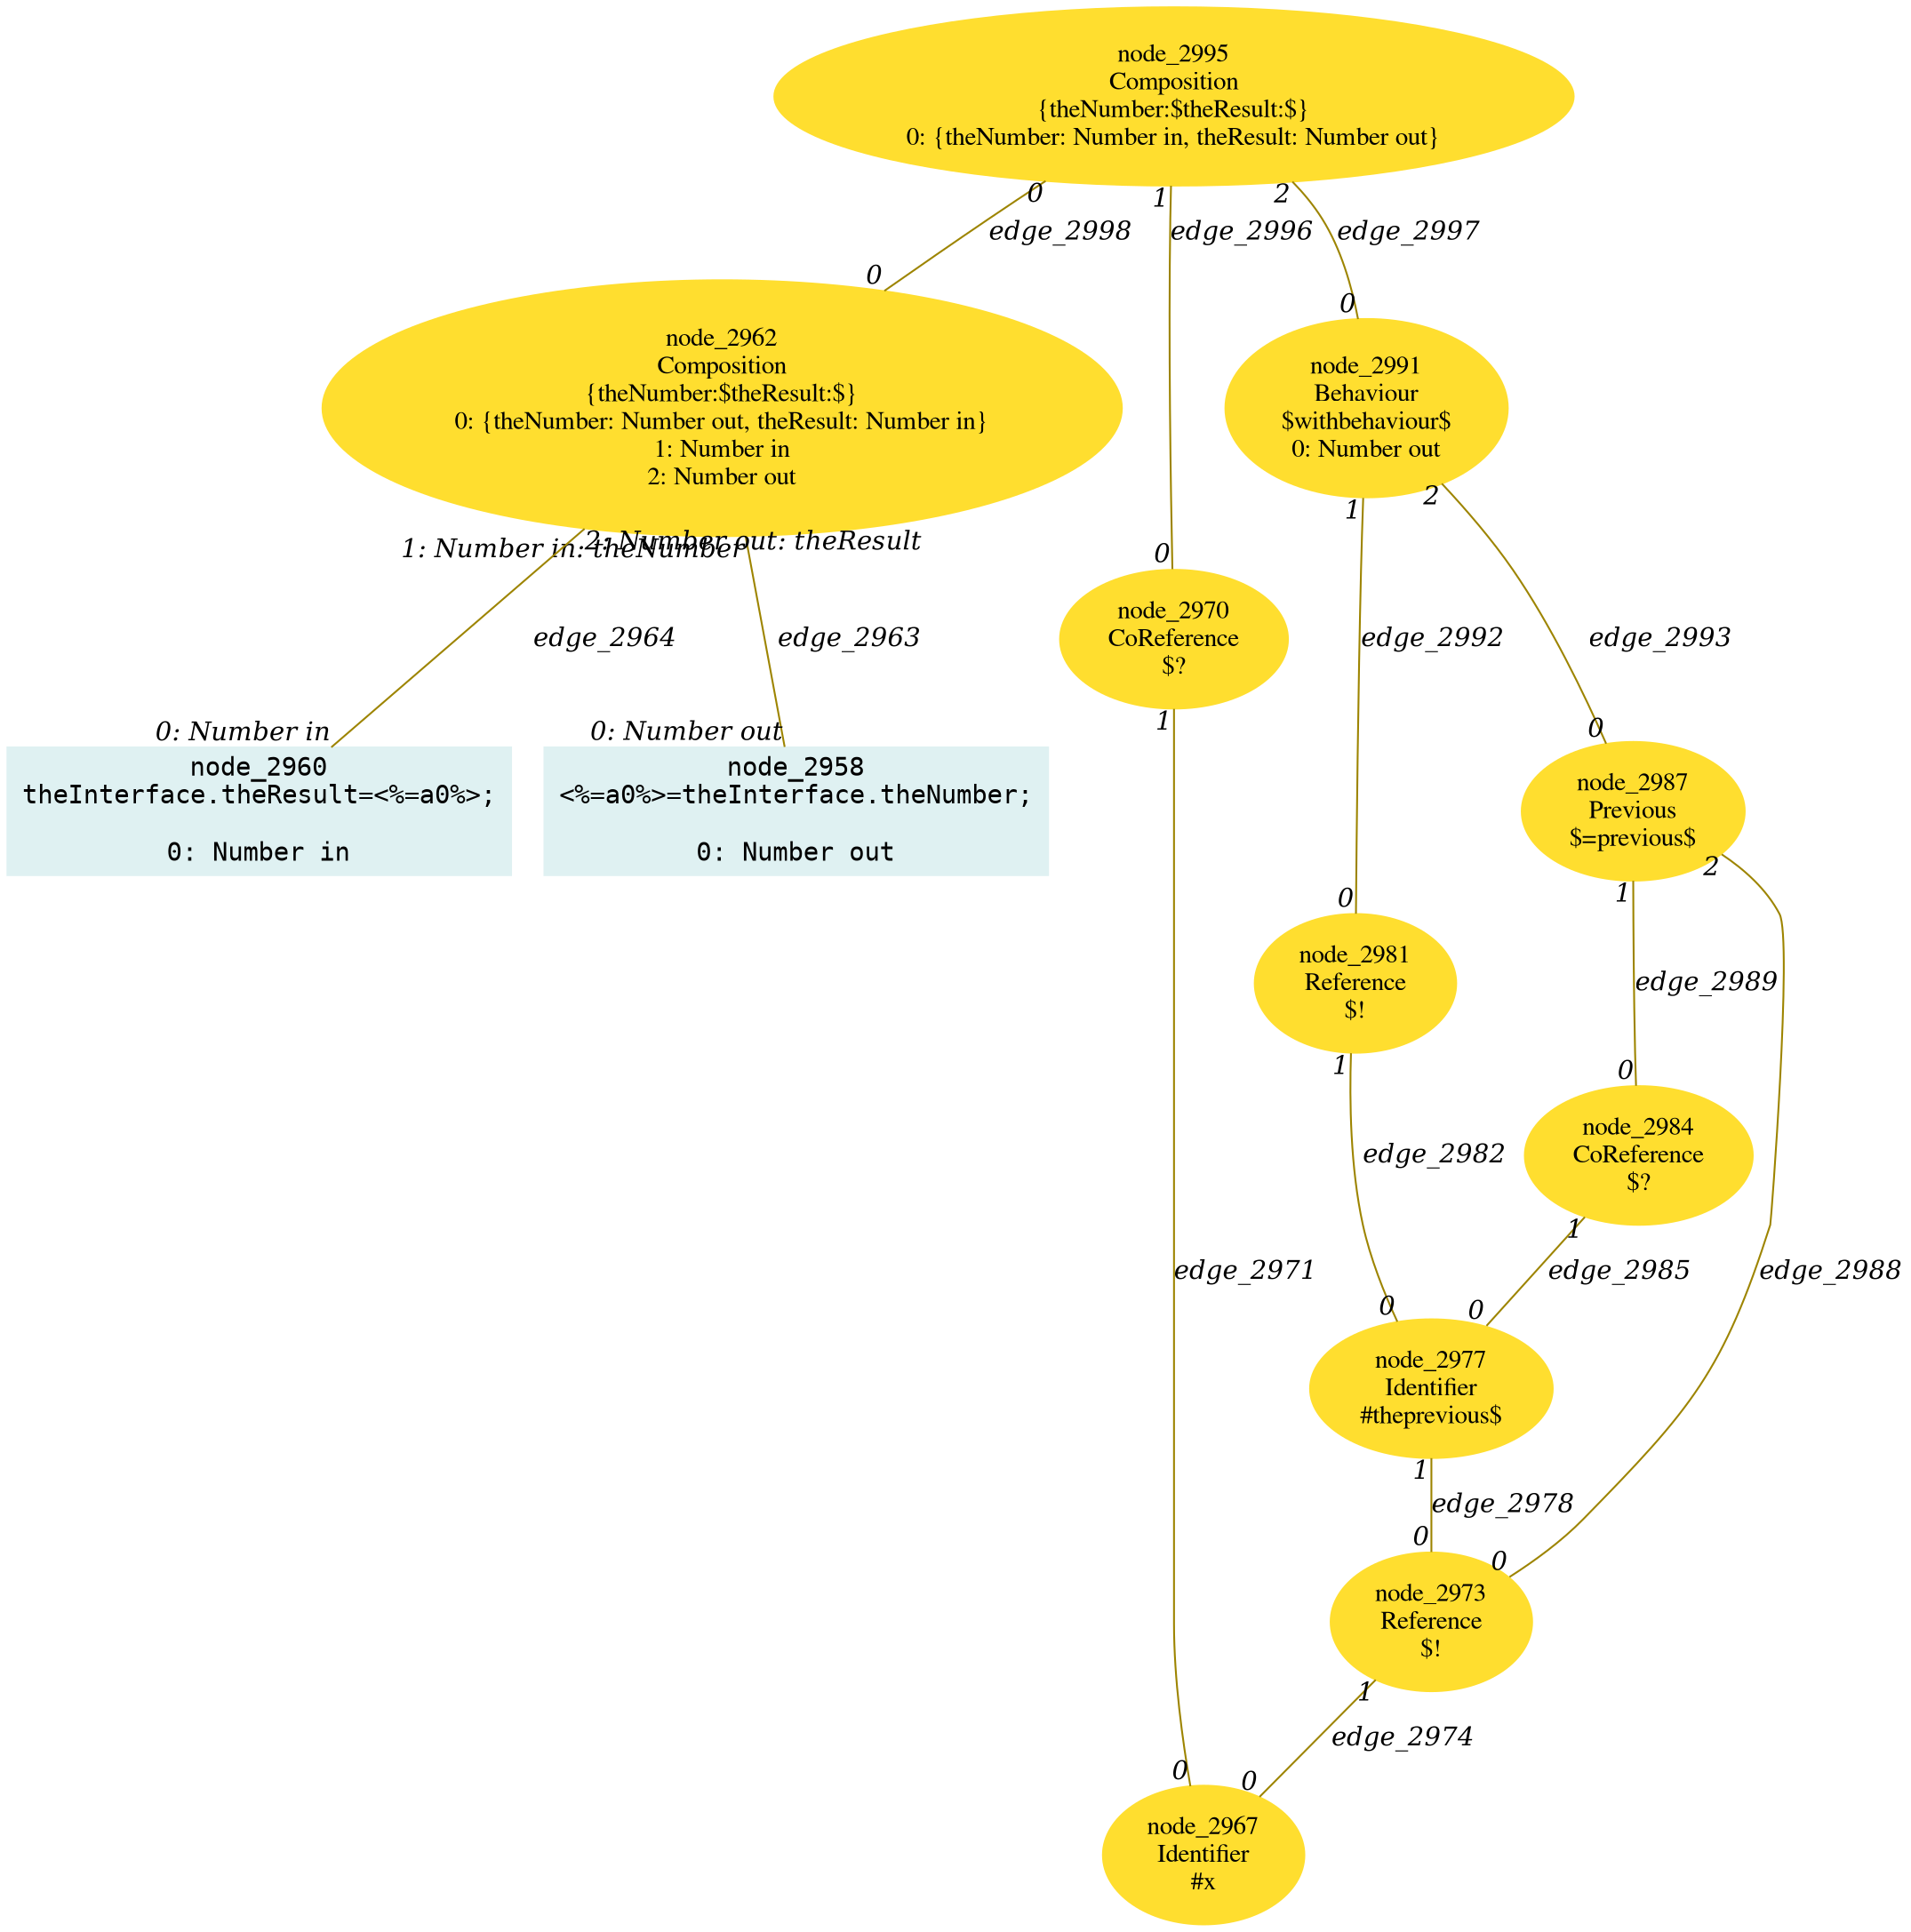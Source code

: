 digraph g{node_2958 [shape="box", style="filled", color="#dff1f2", fontname="Courier", label="node_2958
<%=a0%>=theInterface.theNumber;

0: Number out" ]
node_2960 [shape="box", style="filled", color="#dff1f2", fontname="Courier", label="node_2960
theInterface.theResult=<%=a0%>;

0: Number in" ]
node_2962 [shape="ellipse", style="filled", color="#ffde2f", fontname="Times", label="node_2962
Composition
{theNumber:$theResult:$}
0: {theNumber: Number out, theResult: Number in}
1: Number in
2: Number out" ]
node_2967 [shape="ellipse", style="filled", color="#ffde2f", fontname="Times", label="node_2967
Identifier
#x
" ]
node_2970 [shape="ellipse", style="filled", color="#ffde2f", fontname="Times", label="node_2970
CoReference
$?
" ]
node_2973 [shape="ellipse", style="filled", color="#ffde2f", fontname="Times", label="node_2973
Reference
$!
" ]
node_2977 [shape="ellipse", style="filled", color="#ffde2f", fontname="Times", label="node_2977
Identifier
#theprevious$
" ]
node_2981 [shape="ellipse", style="filled", color="#ffde2f", fontname="Times", label="node_2981
Reference
$!
" ]
node_2984 [shape="ellipse", style="filled", color="#ffde2f", fontname="Times", label="node_2984
CoReference
$?
" ]
node_2987 [shape="ellipse", style="filled", color="#ffde2f", fontname="Times", label="node_2987
Previous
$=previous$
" ]
node_2991 [shape="ellipse", style="filled", color="#ffde2f", fontname="Times", label="node_2991
Behaviour
$withbehaviour$
0: Number out" ]
node_2995 [shape="ellipse", style="filled", color="#ffde2f", fontname="Times", label="node_2995
Composition
{theNumber:$theResult:$}
0: {theNumber: Number in, theResult: Number out}" ]
node_2962 -> node_2958 [dir=none, arrowHead=none, fontname="Times-Italic", arrowsize=1, color="#9d8400", label="edge_2963",  headlabel="0: Number out", taillabel="1: Number in: theNumber" ]
node_2962 -> node_2960 [dir=none, arrowHead=none, fontname="Times-Italic", arrowsize=1, color="#9d8400", label="edge_2964",  headlabel="0: Number in", taillabel="2: Number out: theResult" ]
node_2970 -> node_2967 [dir=none, arrowHead=none, fontname="Times-Italic", arrowsize=1, color="#9d8400", label="edge_2971",  headlabel="0", taillabel="1" ]
node_2973 -> node_2967 [dir=none, arrowHead=none, fontname="Times-Italic", arrowsize=1, color="#9d8400", label="edge_2974",  headlabel="0", taillabel="1" ]
node_2977 -> node_2973 [dir=none, arrowHead=none, fontname="Times-Italic", arrowsize=1, color="#9d8400", label="edge_2978",  headlabel="0", taillabel="1" ]
node_2981 -> node_2977 [dir=none, arrowHead=none, fontname="Times-Italic", arrowsize=1, color="#9d8400", label="edge_2982",  headlabel="0", taillabel="1" ]
node_2984 -> node_2977 [dir=none, arrowHead=none, fontname="Times-Italic", arrowsize=1, color="#9d8400", label="edge_2985",  headlabel="0", taillabel="1" ]
node_2987 -> node_2973 [dir=none, arrowHead=none, fontname="Times-Italic", arrowsize=1, color="#9d8400", label="edge_2988",  headlabel="0", taillabel="2" ]
node_2987 -> node_2984 [dir=none, arrowHead=none, fontname="Times-Italic", arrowsize=1, color="#9d8400", label="edge_2989",  headlabel="0", taillabel="1" ]
node_2991 -> node_2981 [dir=none, arrowHead=none, fontname="Times-Italic", arrowsize=1, color="#9d8400", label="edge_2992",  headlabel="0", taillabel="1" ]
node_2991 -> node_2987 [dir=none, arrowHead=none, fontname="Times-Italic", arrowsize=1, color="#9d8400", label="edge_2993",  headlabel="0", taillabel="2" ]
node_2995 -> node_2970 [dir=none, arrowHead=none, fontname="Times-Italic", arrowsize=1, color="#9d8400", label="edge_2996",  headlabel="0", taillabel="1" ]
node_2995 -> node_2991 [dir=none, arrowHead=none, fontname="Times-Italic", arrowsize=1, color="#9d8400", label="edge_2997",  headlabel="0", taillabel="2" ]
node_2995 -> node_2962 [dir=none, arrowHead=none, fontname="Times-Italic", arrowsize=1, color="#9d8400", label="edge_2998",  headlabel="0", taillabel="0" ]
}